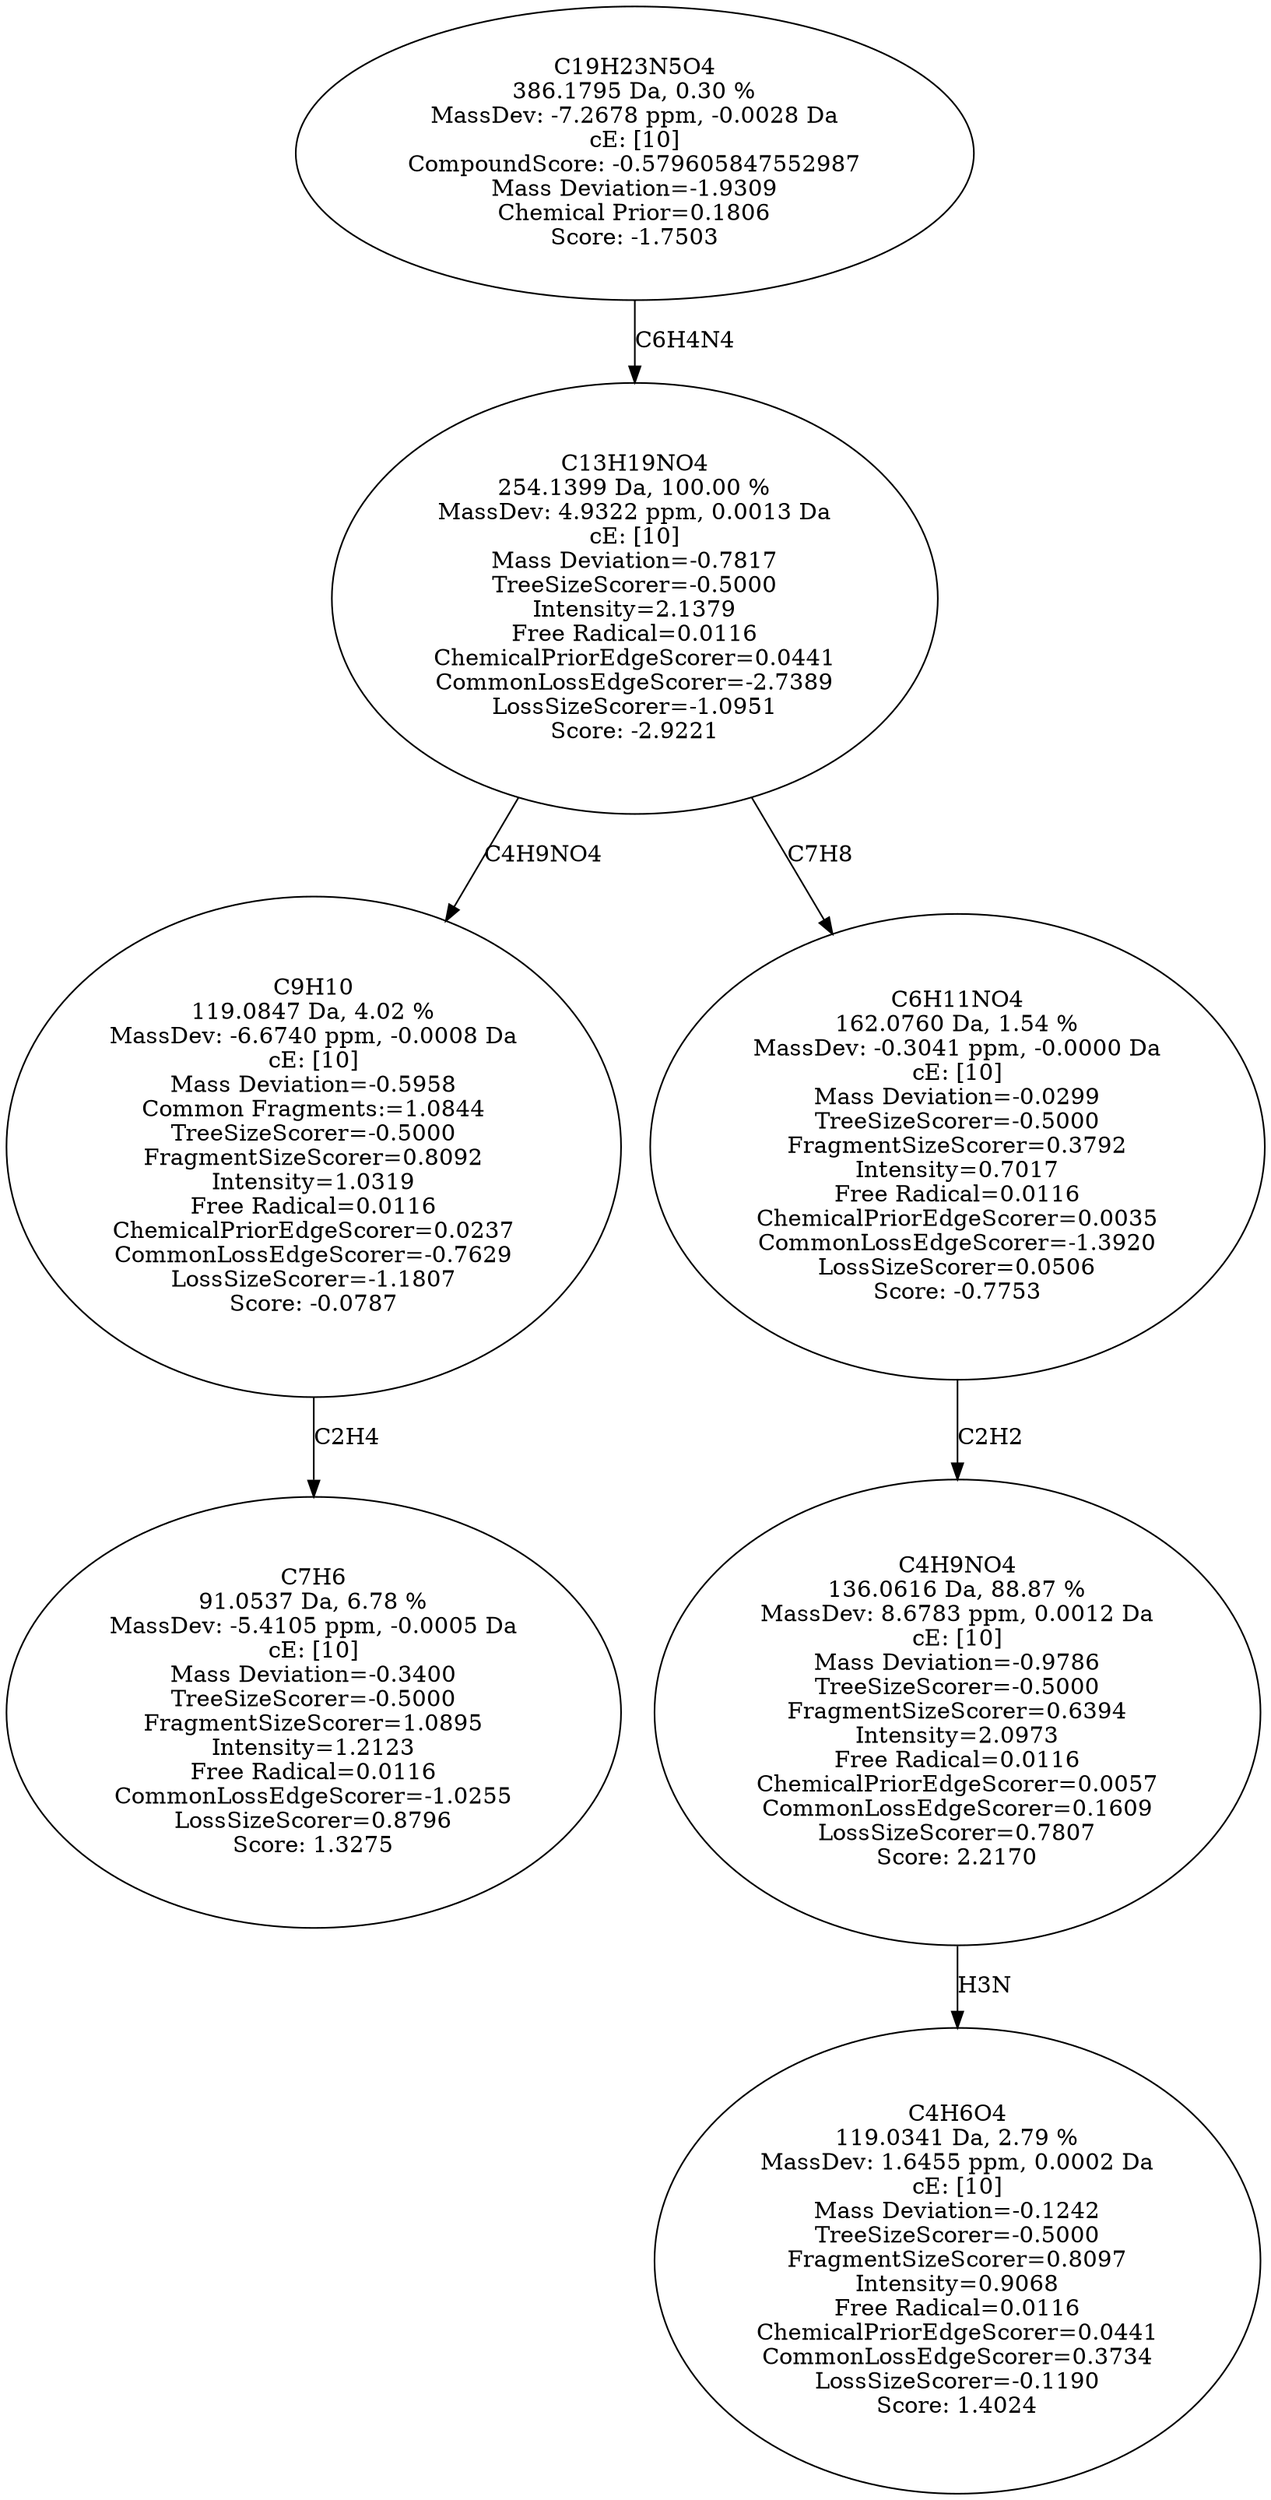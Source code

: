 strict digraph {
v1 [label="C7H6\n91.0537 Da, 6.78 %\nMassDev: -5.4105 ppm, -0.0005 Da\ncE: [10]\nMass Deviation=-0.3400\nTreeSizeScorer=-0.5000\nFragmentSizeScorer=1.0895\nIntensity=1.2123\nFree Radical=0.0116\nCommonLossEdgeScorer=-1.0255\nLossSizeScorer=0.8796\nScore: 1.3275"];
v2 [label="C9H10\n119.0847 Da, 4.02 %\nMassDev: -6.6740 ppm, -0.0008 Da\ncE: [10]\nMass Deviation=-0.5958\nCommon Fragments:=1.0844\nTreeSizeScorer=-0.5000\nFragmentSizeScorer=0.8092\nIntensity=1.0319\nFree Radical=0.0116\nChemicalPriorEdgeScorer=0.0237\nCommonLossEdgeScorer=-0.7629\nLossSizeScorer=-1.1807\nScore: -0.0787"];
v3 [label="C4H6O4\n119.0341 Da, 2.79 %\nMassDev: 1.6455 ppm, 0.0002 Da\ncE: [10]\nMass Deviation=-0.1242\nTreeSizeScorer=-0.5000\nFragmentSizeScorer=0.8097\nIntensity=0.9068\nFree Radical=0.0116\nChemicalPriorEdgeScorer=0.0441\nCommonLossEdgeScorer=0.3734\nLossSizeScorer=-0.1190\nScore: 1.4024"];
v4 [label="C4H9NO4\n136.0616 Da, 88.87 %\nMassDev: 8.6783 ppm, 0.0012 Da\ncE: [10]\nMass Deviation=-0.9786\nTreeSizeScorer=-0.5000\nFragmentSizeScorer=0.6394\nIntensity=2.0973\nFree Radical=0.0116\nChemicalPriorEdgeScorer=0.0057\nCommonLossEdgeScorer=0.1609\nLossSizeScorer=0.7807\nScore: 2.2170"];
v5 [label="C6H11NO4\n162.0760 Da, 1.54 %\nMassDev: -0.3041 ppm, -0.0000 Da\ncE: [10]\nMass Deviation=-0.0299\nTreeSizeScorer=-0.5000\nFragmentSizeScorer=0.3792\nIntensity=0.7017\nFree Radical=0.0116\nChemicalPriorEdgeScorer=0.0035\nCommonLossEdgeScorer=-1.3920\nLossSizeScorer=0.0506\nScore: -0.7753"];
v6 [label="C13H19NO4\n254.1399 Da, 100.00 %\nMassDev: 4.9322 ppm, 0.0013 Da\ncE: [10]\nMass Deviation=-0.7817\nTreeSizeScorer=-0.5000\nIntensity=2.1379\nFree Radical=0.0116\nChemicalPriorEdgeScorer=0.0441\nCommonLossEdgeScorer=-2.7389\nLossSizeScorer=-1.0951\nScore: -2.9221"];
v7 [label="C19H23N5O4\n386.1795 Da, 0.30 %\nMassDev: -7.2678 ppm, -0.0028 Da\ncE: [10]\nCompoundScore: -0.579605847552987\nMass Deviation=-1.9309\nChemical Prior=0.1806\nScore: -1.7503"];
v2 -> v1 [label="C2H4"];
v6 -> v2 [label="C4H9NO4"];
v4 -> v3 [label="H3N"];
v5 -> v4 [label="C2H2"];
v6 -> v5 [label="C7H8"];
v7 -> v6 [label="C6H4N4"];
}